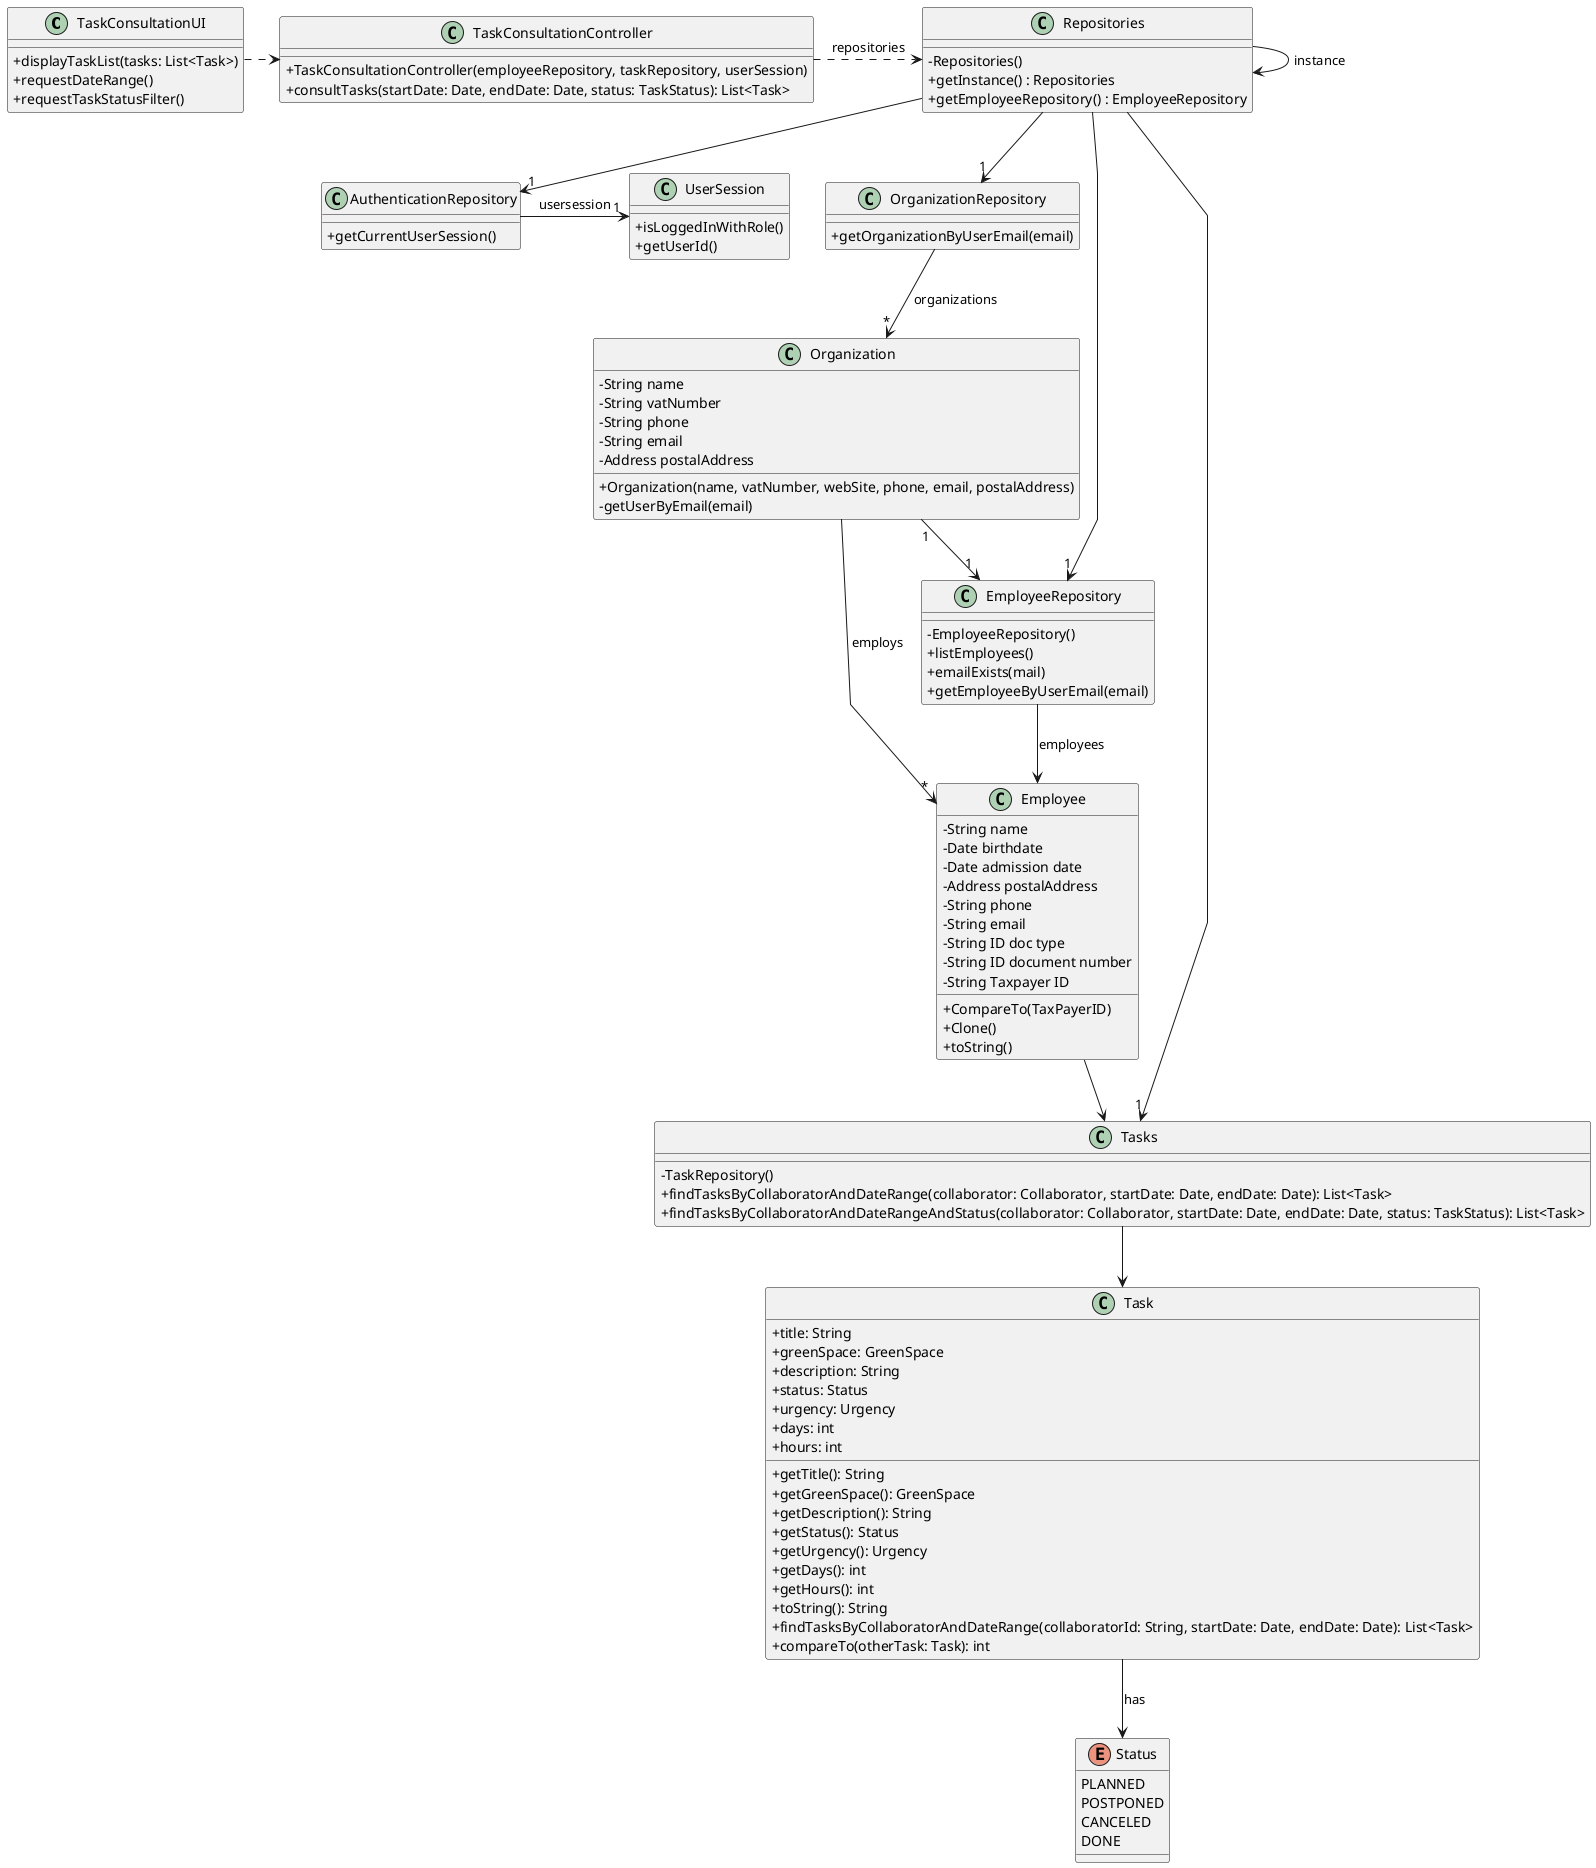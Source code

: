 @startuml
'skinparam monochrome true
skinparam packageStyle rectangle
skinparam shadowing false
skinparam linetype polyline
'skinparam linetype orto

skinparam classAttributeIconSize 0

'left to right direction


class TaskConsultationUI {
    + displayTaskList(tasks: List<Task>)
    + requestDateRange()
    + requestTaskStatusFilter()
}

class TaskConsultationController {
    + TaskConsultationController(employeeRepository, taskRepository, userSession)
    + consultTasks(startDate: Date, endDate: Date, status: TaskStatus): List<Task>
}

class Repositories {
    - Repositories()
    + getInstance() : Repositories
    + getEmployeeRepository() : EmployeeRepository
}

class OrganizationRepository {
    + getOrganizationByUserEmail(email)
}

class Organization {
    - String name
    - String vatNumber
    - String phone
    - String email
    - Address postalAddress
    + Organization(name, vatNumber, webSite, phone, email, postalAddress)
    - getUserByEmail(email)
}

class AuthenticationRepository {
    + getCurrentUserSession()
}

class UserSession {
    + isLoggedInWithRole()
    + getUserId()
}

class EmployeeRepository {
    - EmployeeRepository()
    + listEmployees()
    + emailExists(mail)
    + getEmployeeByUserEmail(email)
}

class Employee {
    - String name
    - Date birthdate
    - Date admission date
    - Address postalAddress
    - String phone
    - String email
    - String ID doc type
    - String ID document number
    - String Taxpayer ID
    + CompareTo(TaxPayerID)
    + Clone()
    + toString()
}


class Tasks {
    - TaskRepository()
    + findTasksByCollaboratorAndDateRange(collaborator: Collaborator, startDate: Date, endDate: Date): List<Task>
    + findTasksByCollaboratorAndDateRangeAndStatus(collaborator: Collaborator, startDate: Date, endDate: Date, status: TaskStatus): List<Task>
}

class Task {
    + title: String
    + greenSpace: GreenSpace
    + description: String
    + status: Status
    + urgency: Urgency
    + days: int
    + hours: int
    + getTitle(): String
    + getGreenSpace(): GreenSpace
    + getDescription(): String
    + getStatus(): Status
    + getUrgency(): Urgency
    + getDays(): int
    + getHours(): int
    + toString(): String
    + findTasksByCollaboratorAndDateRange(collaboratorId: String, startDate: Date, endDate: Date): List<Task>
    + compareTo(otherTask: Task): int
}


enum Status {
    PLANNED
    POSTPONED
    CANCELED
    DONE
}





Repositories -> Repositories : instance
TaskConsultationUI .> TaskConsultationController
Repositories --> "1" OrganizationRepository
OrganizationRepository --> "*" Organization : organizations
Organization "1" --> "1" EmployeeRepository
Organization  --> "*" Employee : employs
TaskConsultationController .> Repositories : repositories
Repositories --> "1" AuthenticationRepository
Repositories --> "1" EmployeeRepository
Repositories --> "1" Tasks
AuthenticationRepository -> "1" UserSession : usersession
EmployeeRepository --> Employee : employees
Tasks--> Task
Task --> Status : has
Employee --> Tasks

@enduml